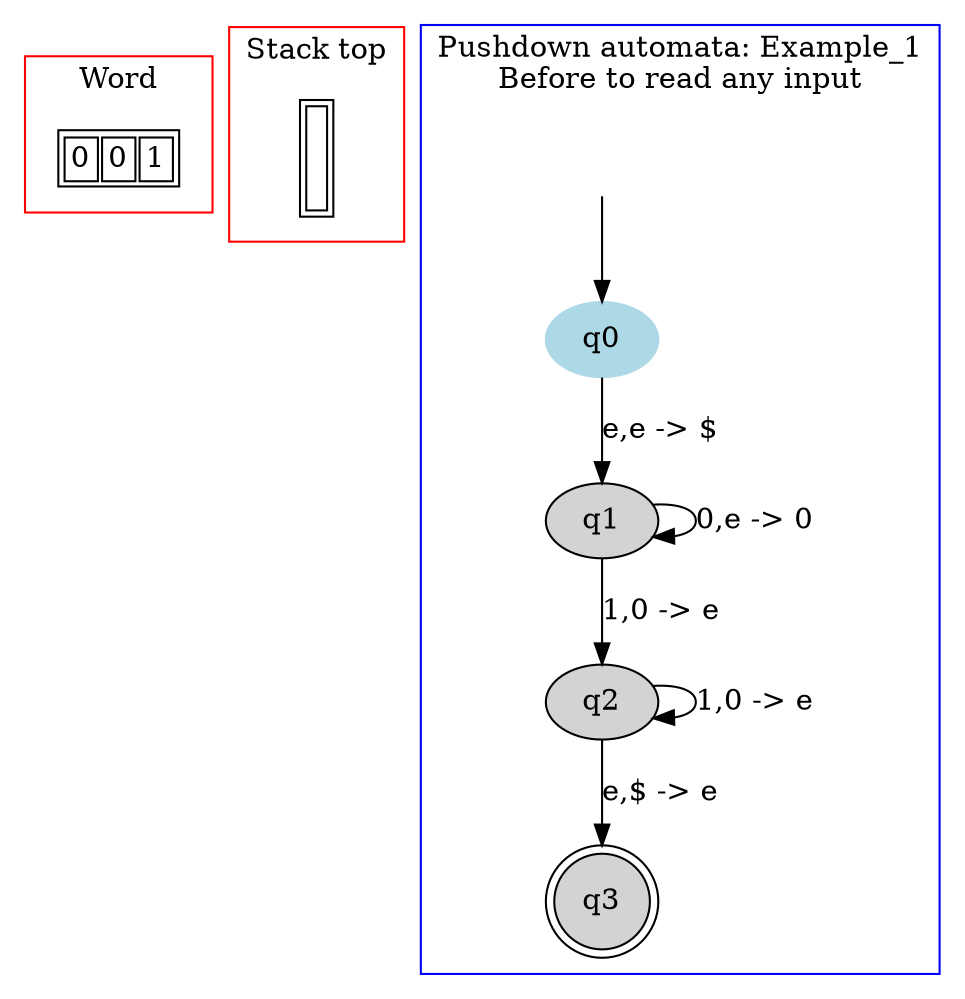 digraph G {
	subgraph cluster_0 {
		node [shape=plaintext];

struct1 [label=<<TABLE>
<TR>
<TD><FONT>0</FONT></TD>
<TD><FONT>0</FONT></TD>
<TD><FONT>1</FONT></TD>
</TR>
</TABLE>>];
label = "Word";
color=red;
}
	subgraph cluster_2 {
		node [shape=plaintext];

struct2 [label=<<TABLE>
<TR>
<TD width="10" height="50">
</TD>
</TR>
</TABLE>>];
label = "Stack top";
color=red;
}
	subgraph cluster_1 {
		node [style=filled];
		label = "Pushdown automata: Example_1
Before to read any input"
		color=blue;

		q0 [color="lightblue"];
		q1;
		q2;
		q3 [shape="doublecircle"];
		q0->q1[label="e,e -> $"];
		q1->q1[label="0,e -> 0"];
		q1->q2[label="1,0 -> e"];
		q2->q2[label="1,0 -> e"];
		q2->q3[label="e,$ -> e"];
x [color=white, label=""];		x->q0	}

}